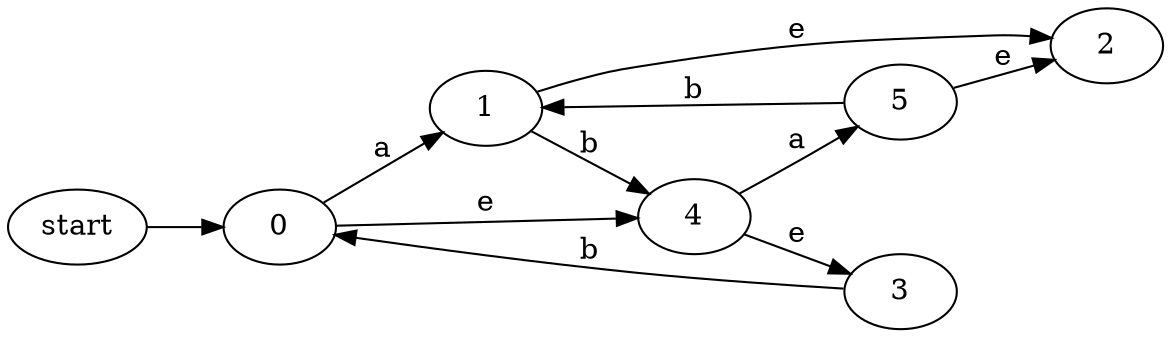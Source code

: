 digraph G{
    rankdir = LR;
	start -> 0
    0 -> 1 [label="a"]
    0 -> 4 [label="e"]
    1 -> 2 [label="e"]
    1 -> 4 [label="b"]
    4 -> 3 [label="e"]
    3 -> 0 [label="b"]
    4 -> 5 [label="a"]
    5 -> 2 [label="e"]
    5 -> 1 [label="b"]
}
